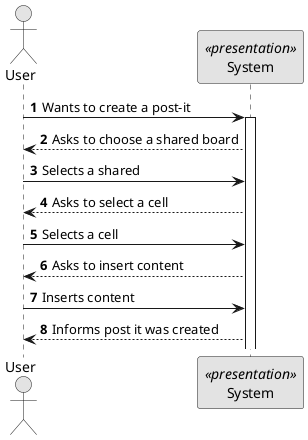 @startuml
'http://plantuml.com/skinparam.html
skinparam monochrome true
skinparam packageStyle rect
skinparam defaultFontName FG Virgil
skinparam shadowing false

autonumber

actor User as Actor
participant System as System <<presentation>>

Actor -> System: Wants to create a post-it
activate System
    System --> Actor: Asks to choose a shared board
    Actor -> System: Selects a shared
    System-->Actor: Asks to select a cell
    Actor->System: Selects a cell
    System-->Actor: Asks to insert content
    Actor-> System: Inserts content
    System-->Actor: Informs post it was created
deactivate Actor

@enduml